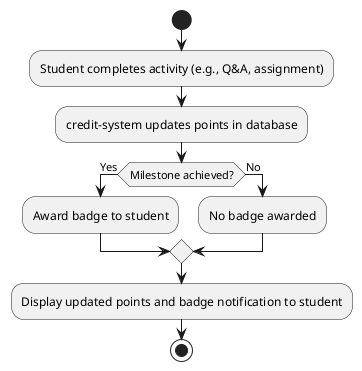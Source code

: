 @startuml credit-points-and-badge-system-activity-diagram

start
:Student completes activity (e.g., Q&A, assignment);
:credit-system updates points in database;

if (Milestone achieved?) then (Yes)
    :Award badge to student;
else (No)
    :No badge awarded;
endif

:Display updated points and badge notification to student;
stop
@enduml
